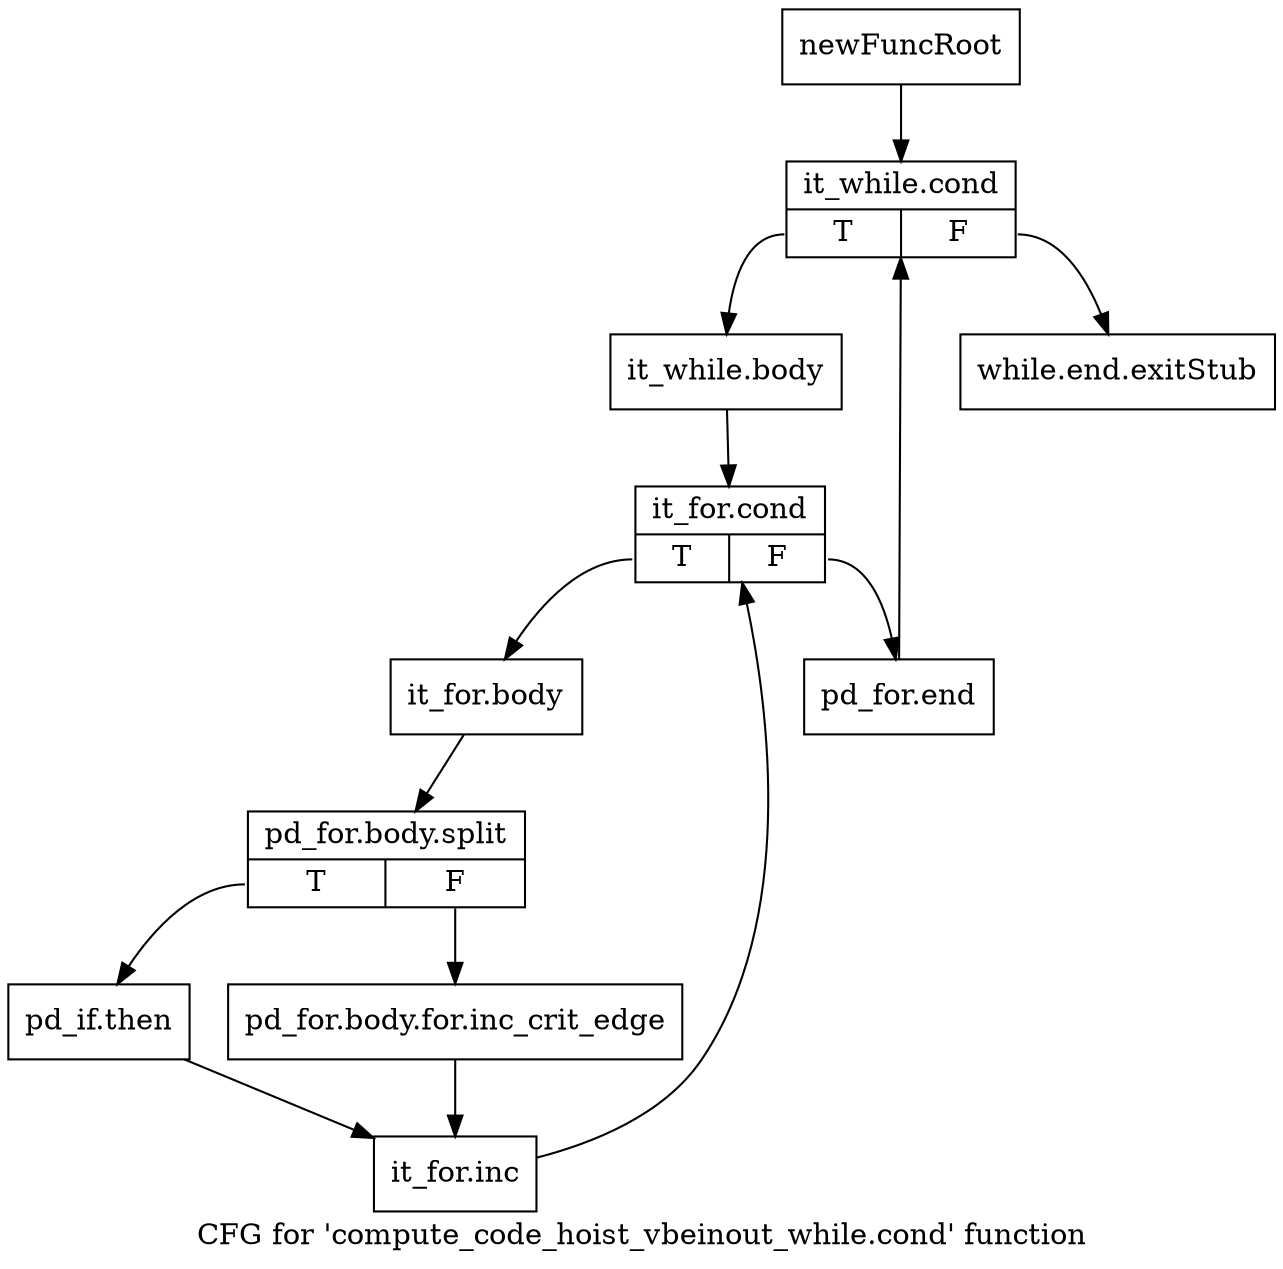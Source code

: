 digraph "CFG for 'compute_code_hoist_vbeinout_while.cond' function" {
	label="CFG for 'compute_code_hoist_vbeinout_while.cond' function";

	Node0xb134430 [shape=record,label="{newFuncRoot}"];
	Node0xb134430 -> Node0xb1344d0;
	Node0xb134480 [shape=record,label="{while.end.exitStub}"];
	Node0xb1344d0 [shape=record,label="{it_while.cond|{<s0>T|<s1>F}}"];
	Node0xb1344d0:s0 -> Node0xb134520;
	Node0xb1344d0:s1 -> Node0xb134480;
	Node0xb134520 [shape=record,label="{it_while.body}"];
	Node0xb134520 -> Node0xb134570;
	Node0xb134570 [shape=record,label="{it_for.cond|{<s0>T|<s1>F}}"];
	Node0xb134570:s0 -> Node0xb134610;
	Node0xb134570:s1 -> Node0xb1345c0;
	Node0xb1345c0 [shape=record,label="{pd_for.end}"];
	Node0xb1345c0 -> Node0xb1344d0;
	Node0xb134610 [shape=record,label="{it_for.body}"];
	Node0xb134610 -> Node0xf7c0720;
	Node0xf7c0720 [shape=record,label="{pd_for.body.split|{<s0>T|<s1>F}}"];
	Node0xf7c0720:s0 -> Node0xb1346b0;
	Node0xf7c0720:s1 -> Node0xb134660;
	Node0xb134660 [shape=record,label="{pd_for.body.for.inc_crit_edge}"];
	Node0xb134660 -> Node0xb134700;
	Node0xb1346b0 [shape=record,label="{pd_if.then}"];
	Node0xb1346b0 -> Node0xb134700;
	Node0xb134700 [shape=record,label="{it_for.inc}"];
	Node0xb134700 -> Node0xb134570;
}
